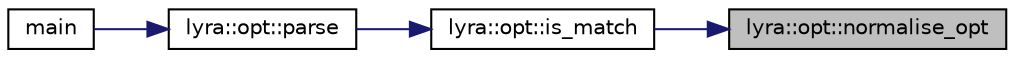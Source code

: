 digraph "lyra::opt::normalise_opt"
{
 // INTERACTIVE_SVG=YES
 // LATEX_PDF_SIZE
  edge [fontname="Helvetica",fontsize="10",labelfontname="Helvetica",labelfontsize="10"];
  node [fontname="Helvetica",fontsize="10",shape=record];
  rankdir="RL";
  Node1 [label="lyra::opt::normalise_opt",height=0.2,width=0.4,color="black", fillcolor="grey75", style="filled", fontcolor="black",tooltip=" "];
  Node1 -> Node2 [dir="back",color="midnightblue",fontsize="10",style="solid",fontname="Helvetica"];
  Node2 [label="lyra::opt::is_match",height=0.2,width=0.4,color="black", fillcolor="white", style="filled",URL="$classlyra_1_1opt.html#ae2b0df0a8a61ea576348d56479530ffb",tooltip=" "];
  Node2 -> Node3 [dir="back",color="midnightblue",fontsize="10",style="solid",fontname="Helvetica"];
  Node3 [label="lyra::opt::parse",height=0.2,width=0.4,color="black", fillcolor="white", style="filled",URL="$classlyra_1_1opt.html#a320fdddd60a89469dca1ba3c07e7bf20",tooltip=" "];
  Node3 -> Node4 [dir="back",color="midnightblue",fontsize="10",style="solid",fontname="Helvetica"];
  Node4 [label="main",height=0.2,width=0.4,color="black", fillcolor="white", style="filled",URL="$single__parser__run__test_8cpp.html#ae66f6b31b5ad750f1fe042a706a4e3d4",tooltip=" "];
}
